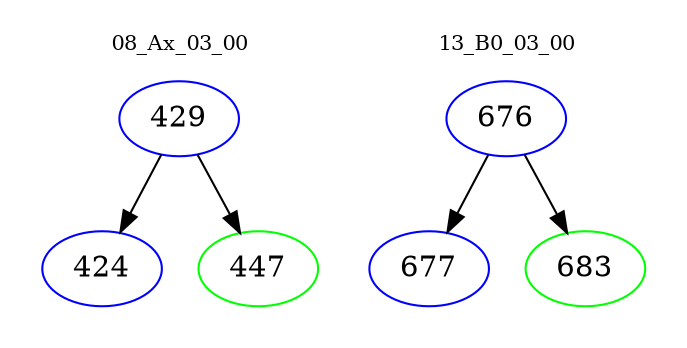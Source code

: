 digraph{
subgraph cluster_0 {
color = white
label = "08_Ax_03_00";
fontsize=10;
T0_429 [label="429", color="blue"]
T0_429 -> T0_424 [color="black"]
T0_424 [label="424", color="blue"]
T0_429 -> T0_447 [color="black"]
T0_447 [label="447", color="green"]
}
subgraph cluster_1 {
color = white
label = "13_B0_03_00";
fontsize=10;
T1_676 [label="676", color="blue"]
T1_676 -> T1_677 [color="black"]
T1_677 [label="677", color="blue"]
T1_676 -> T1_683 [color="black"]
T1_683 [label="683", color="green"]
}
}
